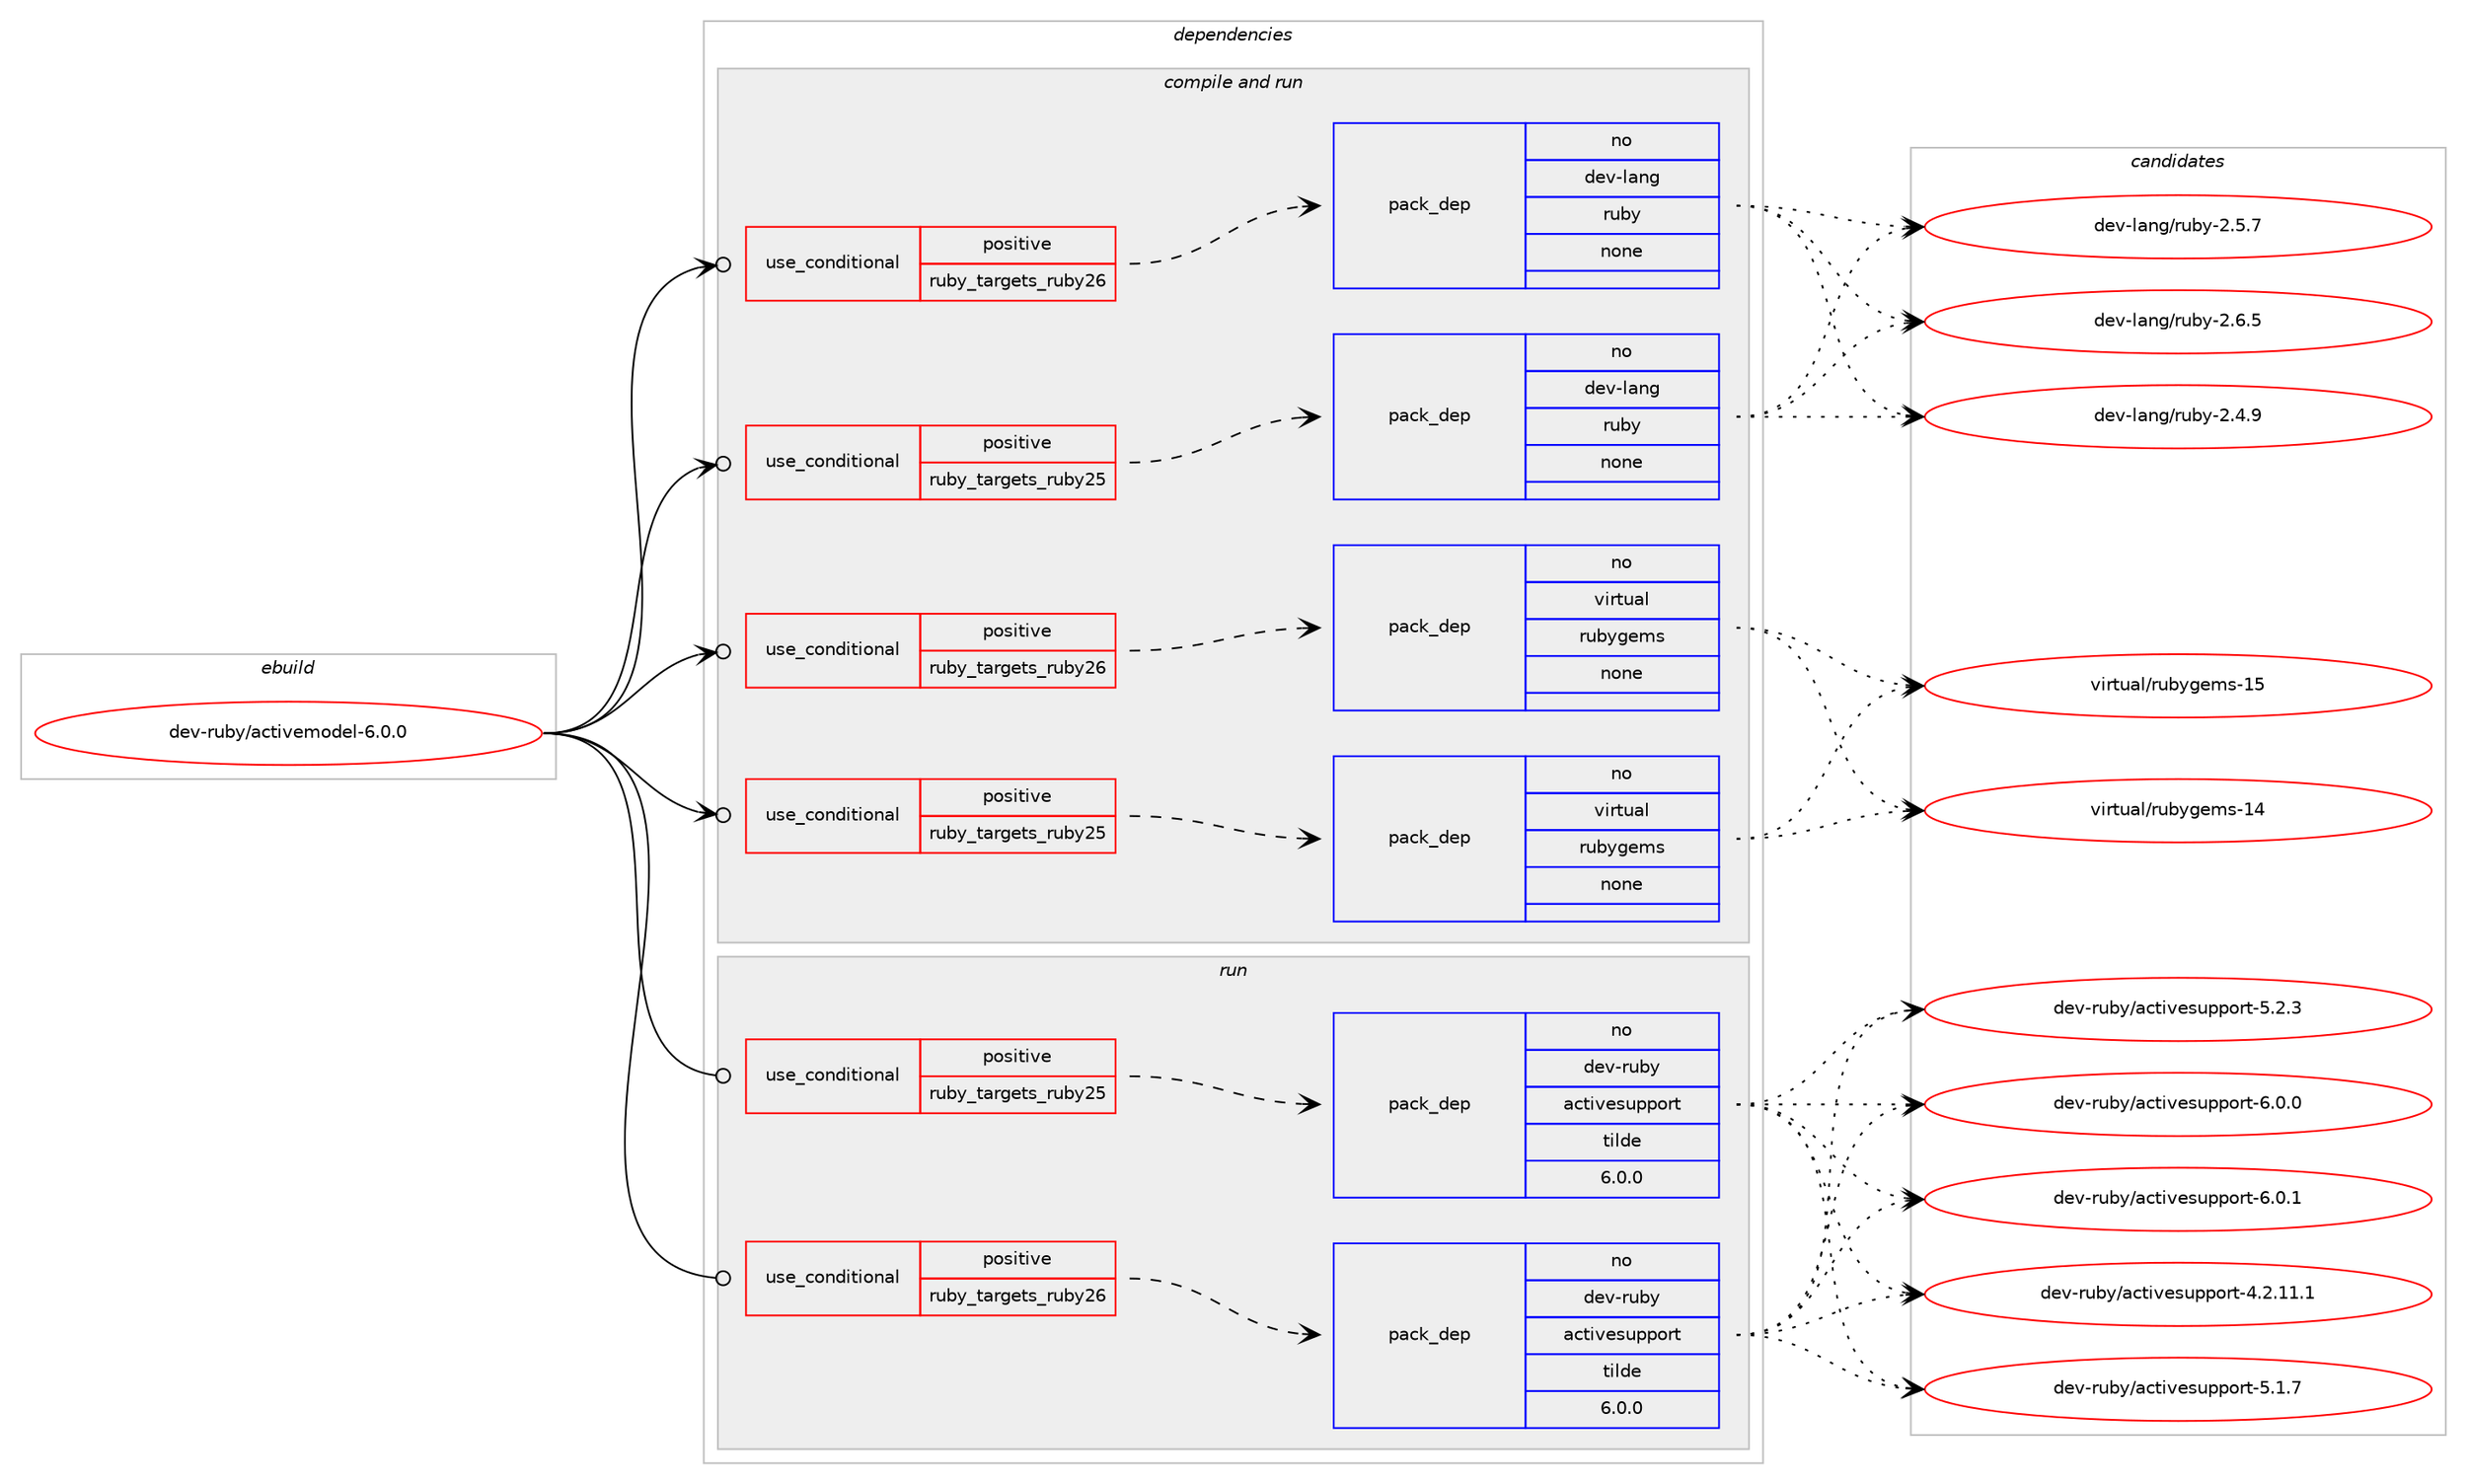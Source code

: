 digraph prolog {

# *************
# Graph options
# *************

newrank=true;
concentrate=true;
compound=true;
graph [rankdir=LR,fontname=Helvetica,fontsize=10,ranksep=1.5];#, ranksep=2.5, nodesep=0.2];
edge  [arrowhead=vee];
node  [fontname=Helvetica,fontsize=10];

# **********
# The ebuild
# **********

subgraph cluster_leftcol {
color=gray;
rank=same;
label=<<i>ebuild</i>>;
id [label="dev-ruby/activemodel-6.0.0", color=red, width=4, href="../dev-ruby/activemodel-6.0.0.svg"];
}

# ****************
# The dependencies
# ****************

subgraph cluster_midcol {
color=gray;
label=<<i>dependencies</i>>;
subgraph cluster_compile {
fillcolor="#eeeeee";
style=filled;
label=<<i>compile</i>>;
}
subgraph cluster_compileandrun {
fillcolor="#eeeeee";
style=filled;
label=<<i>compile and run</i>>;
subgraph cond157257 {
dependency675102 [label=<<TABLE BORDER="0" CELLBORDER="1" CELLSPACING="0" CELLPADDING="4"><TR><TD ROWSPAN="3" CELLPADDING="10">use_conditional</TD></TR><TR><TD>positive</TD></TR><TR><TD>ruby_targets_ruby25</TD></TR></TABLE>>, shape=none, color=red];
subgraph pack505927 {
dependency675103 [label=<<TABLE BORDER="0" CELLBORDER="1" CELLSPACING="0" CELLPADDING="4" WIDTH="220"><TR><TD ROWSPAN="6" CELLPADDING="30">pack_dep</TD></TR><TR><TD WIDTH="110">no</TD></TR><TR><TD>dev-lang</TD></TR><TR><TD>ruby</TD></TR><TR><TD>none</TD></TR><TR><TD></TD></TR></TABLE>>, shape=none, color=blue];
}
dependency675102:e -> dependency675103:w [weight=20,style="dashed",arrowhead="vee"];
}
id:e -> dependency675102:w [weight=20,style="solid",arrowhead="odotvee"];
subgraph cond157258 {
dependency675104 [label=<<TABLE BORDER="0" CELLBORDER="1" CELLSPACING="0" CELLPADDING="4"><TR><TD ROWSPAN="3" CELLPADDING="10">use_conditional</TD></TR><TR><TD>positive</TD></TR><TR><TD>ruby_targets_ruby25</TD></TR></TABLE>>, shape=none, color=red];
subgraph pack505928 {
dependency675105 [label=<<TABLE BORDER="0" CELLBORDER="1" CELLSPACING="0" CELLPADDING="4" WIDTH="220"><TR><TD ROWSPAN="6" CELLPADDING="30">pack_dep</TD></TR><TR><TD WIDTH="110">no</TD></TR><TR><TD>virtual</TD></TR><TR><TD>rubygems</TD></TR><TR><TD>none</TD></TR><TR><TD></TD></TR></TABLE>>, shape=none, color=blue];
}
dependency675104:e -> dependency675105:w [weight=20,style="dashed",arrowhead="vee"];
}
id:e -> dependency675104:w [weight=20,style="solid",arrowhead="odotvee"];
subgraph cond157259 {
dependency675106 [label=<<TABLE BORDER="0" CELLBORDER="1" CELLSPACING="0" CELLPADDING="4"><TR><TD ROWSPAN="3" CELLPADDING="10">use_conditional</TD></TR><TR><TD>positive</TD></TR><TR><TD>ruby_targets_ruby26</TD></TR></TABLE>>, shape=none, color=red];
subgraph pack505929 {
dependency675107 [label=<<TABLE BORDER="0" CELLBORDER="1" CELLSPACING="0" CELLPADDING="4" WIDTH="220"><TR><TD ROWSPAN="6" CELLPADDING="30">pack_dep</TD></TR><TR><TD WIDTH="110">no</TD></TR><TR><TD>dev-lang</TD></TR><TR><TD>ruby</TD></TR><TR><TD>none</TD></TR><TR><TD></TD></TR></TABLE>>, shape=none, color=blue];
}
dependency675106:e -> dependency675107:w [weight=20,style="dashed",arrowhead="vee"];
}
id:e -> dependency675106:w [weight=20,style="solid",arrowhead="odotvee"];
subgraph cond157260 {
dependency675108 [label=<<TABLE BORDER="0" CELLBORDER="1" CELLSPACING="0" CELLPADDING="4"><TR><TD ROWSPAN="3" CELLPADDING="10">use_conditional</TD></TR><TR><TD>positive</TD></TR><TR><TD>ruby_targets_ruby26</TD></TR></TABLE>>, shape=none, color=red];
subgraph pack505930 {
dependency675109 [label=<<TABLE BORDER="0" CELLBORDER="1" CELLSPACING="0" CELLPADDING="4" WIDTH="220"><TR><TD ROWSPAN="6" CELLPADDING="30">pack_dep</TD></TR><TR><TD WIDTH="110">no</TD></TR><TR><TD>virtual</TD></TR><TR><TD>rubygems</TD></TR><TR><TD>none</TD></TR><TR><TD></TD></TR></TABLE>>, shape=none, color=blue];
}
dependency675108:e -> dependency675109:w [weight=20,style="dashed",arrowhead="vee"];
}
id:e -> dependency675108:w [weight=20,style="solid",arrowhead="odotvee"];
}
subgraph cluster_run {
fillcolor="#eeeeee";
style=filled;
label=<<i>run</i>>;
subgraph cond157261 {
dependency675110 [label=<<TABLE BORDER="0" CELLBORDER="1" CELLSPACING="0" CELLPADDING="4"><TR><TD ROWSPAN="3" CELLPADDING="10">use_conditional</TD></TR><TR><TD>positive</TD></TR><TR><TD>ruby_targets_ruby25</TD></TR></TABLE>>, shape=none, color=red];
subgraph pack505931 {
dependency675111 [label=<<TABLE BORDER="0" CELLBORDER="1" CELLSPACING="0" CELLPADDING="4" WIDTH="220"><TR><TD ROWSPAN="6" CELLPADDING="30">pack_dep</TD></TR><TR><TD WIDTH="110">no</TD></TR><TR><TD>dev-ruby</TD></TR><TR><TD>activesupport</TD></TR><TR><TD>tilde</TD></TR><TR><TD>6.0.0</TD></TR></TABLE>>, shape=none, color=blue];
}
dependency675110:e -> dependency675111:w [weight=20,style="dashed",arrowhead="vee"];
}
id:e -> dependency675110:w [weight=20,style="solid",arrowhead="odot"];
subgraph cond157262 {
dependency675112 [label=<<TABLE BORDER="0" CELLBORDER="1" CELLSPACING="0" CELLPADDING="4"><TR><TD ROWSPAN="3" CELLPADDING="10">use_conditional</TD></TR><TR><TD>positive</TD></TR><TR><TD>ruby_targets_ruby26</TD></TR></TABLE>>, shape=none, color=red];
subgraph pack505932 {
dependency675113 [label=<<TABLE BORDER="0" CELLBORDER="1" CELLSPACING="0" CELLPADDING="4" WIDTH="220"><TR><TD ROWSPAN="6" CELLPADDING="30">pack_dep</TD></TR><TR><TD WIDTH="110">no</TD></TR><TR><TD>dev-ruby</TD></TR><TR><TD>activesupport</TD></TR><TR><TD>tilde</TD></TR><TR><TD>6.0.0</TD></TR></TABLE>>, shape=none, color=blue];
}
dependency675112:e -> dependency675113:w [weight=20,style="dashed",arrowhead="vee"];
}
id:e -> dependency675112:w [weight=20,style="solid",arrowhead="odot"];
}
}

# **************
# The candidates
# **************

subgraph cluster_choices {
rank=same;
color=gray;
label=<<i>candidates</i>>;

subgraph choice505927 {
color=black;
nodesep=1;
choice10010111845108971101034711411798121455046524657 [label="dev-lang/ruby-2.4.9", color=red, width=4,href="../dev-lang/ruby-2.4.9.svg"];
choice10010111845108971101034711411798121455046534655 [label="dev-lang/ruby-2.5.7", color=red, width=4,href="../dev-lang/ruby-2.5.7.svg"];
choice10010111845108971101034711411798121455046544653 [label="dev-lang/ruby-2.6.5", color=red, width=4,href="../dev-lang/ruby-2.6.5.svg"];
dependency675103:e -> choice10010111845108971101034711411798121455046524657:w [style=dotted,weight="100"];
dependency675103:e -> choice10010111845108971101034711411798121455046534655:w [style=dotted,weight="100"];
dependency675103:e -> choice10010111845108971101034711411798121455046544653:w [style=dotted,weight="100"];
}
subgraph choice505928 {
color=black;
nodesep=1;
choice118105114116117971084711411798121103101109115454952 [label="virtual/rubygems-14", color=red, width=4,href="../virtual/rubygems-14.svg"];
choice118105114116117971084711411798121103101109115454953 [label="virtual/rubygems-15", color=red, width=4,href="../virtual/rubygems-15.svg"];
dependency675105:e -> choice118105114116117971084711411798121103101109115454952:w [style=dotted,weight="100"];
dependency675105:e -> choice118105114116117971084711411798121103101109115454953:w [style=dotted,weight="100"];
}
subgraph choice505929 {
color=black;
nodesep=1;
choice10010111845108971101034711411798121455046524657 [label="dev-lang/ruby-2.4.9", color=red, width=4,href="../dev-lang/ruby-2.4.9.svg"];
choice10010111845108971101034711411798121455046534655 [label="dev-lang/ruby-2.5.7", color=red, width=4,href="../dev-lang/ruby-2.5.7.svg"];
choice10010111845108971101034711411798121455046544653 [label="dev-lang/ruby-2.6.5", color=red, width=4,href="../dev-lang/ruby-2.6.5.svg"];
dependency675107:e -> choice10010111845108971101034711411798121455046524657:w [style=dotted,weight="100"];
dependency675107:e -> choice10010111845108971101034711411798121455046534655:w [style=dotted,weight="100"];
dependency675107:e -> choice10010111845108971101034711411798121455046544653:w [style=dotted,weight="100"];
}
subgraph choice505930 {
color=black;
nodesep=1;
choice118105114116117971084711411798121103101109115454952 [label="virtual/rubygems-14", color=red, width=4,href="../virtual/rubygems-14.svg"];
choice118105114116117971084711411798121103101109115454953 [label="virtual/rubygems-15", color=red, width=4,href="../virtual/rubygems-15.svg"];
dependency675109:e -> choice118105114116117971084711411798121103101109115454952:w [style=dotted,weight="100"];
dependency675109:e -> choice118105114116117971084711411798121103101109115454953:w [style=dotted,weight="100"];
}
subgraph choice505931 {
color=black;
nodesep=1;
choice1001011184511411798121479799116105118101115117112112111114116455246504649494649 [label="dev-ruby/activesupport-4.2.11.1", color=red, width=4,href="../dev-ruby/activesupport-4.2.11.1.svg"];
choice1001011184511411798121479799116105118101115117112112111114116455346494655 [label="dev-ruby/activesupport-5.1.7", color=red, width=4,href="../dev-ruby/activesupport-5.1.7.svg"];
choice1001011184511411798121479799116105118101115117112112111114116455346504651 [label="dev-ruby/activesupport-5.2.3", color=red, width=4,href="../dev-ruby/activesupport-5.2.3.svg"];
choice1001011184511411798121479799116105118101115117112112111114116455446484648 [label="dev-ruby/activesupport-6.0.0", color=red, width=4,href="../dev-ruby/activesupport-6.0.0.svg"];
choice1001011184511411798121479799116105118101115117112112111114116455446484649 [label="dev-ruby/activesupport-6.0.1", color=red, width=4,href="../dev-ruby/activesupport-6.0.1.svg"];
dependency675111:e -> choice1001011184511411798121479799116105118101115117112112111114116455246504649494649:w [style=dotted,weight="100"];
dependency675111:e -> choice1001011184511411798121479799116105118101115117112112111114116455346494655:w [style=dotted,weight="100"];
dependency675111:e -> choice1001011184511411798121479799116105118101115117112112111114116455346504651:w [style=dotted,weight="100"];
dependency675111:e -> choice1001011184511411798121479799116105118101115117112112111114116455446484648:w [style=dotted,weight="100"];
dependency675111:e -> choice1001011184511411798121479799116105118101115117112112111114116455446484649:w [style=dotted,weight="100"];
}
subgraph choice505932 {
color=black;
nodesep=1;
choice1001011184511411798121479799116105118101115117112112111114116455246504649494649 [label="dev-ruby/activesupport-4.2.11.1", color=red, width=4,href="../dev-ruby/activesupport-4.2.11.1.svg"];
choice1001011184511411798121479799116105118101115117112112111114116455346494655 [label="dev-ruby/activesupport-5.1.7", color=red, width=4,href="../dev-ruby/activesupport-5.1.7.svg"];
choice1001011184511411798121479799116105118101115117112112111114116455346504651 [label="dev-ruby/activesupport-5.2.3", color=red, width=4,href="../dev-ruby/activesupport-5.2.3.svg"];
choice1001011184511411798121479799116105118101115117112112111114116455446484648 [label="dev-ruby/activesupport-6.0.0", color=red, width=4,href="../dev-ruby/activesupport-6.0.0.svg"];
choice1001011184511411798121479799116105118101115117112112111114116455446484649 [label="dev-ruby/activesupport-6.0.1", color=red, width=4,href="../dev-ruby/activesupport-6.0.1.svg"];
dependency675113:e -> choice1001011184511411798121479799116105118101115117112112111114116455246504649494649:w [style=dotted,weight="100"];
dependency675113:e -> choice1001011184511411798121479799116105118101115117112112111114116455346494655:w [style=dotted,weight="100"];
dependency675113:e -> choice1001011184511411798121479799116105118101115117112112111114116455346504651:w [style=dotted,weight="100"];
dependency675113:e -> choice1001011184511411798121479799116105118101115117112112111114116455446484648:w [style=dotted,weight="100"];
dependency675113:e -> choice1001011184511411798121479799116105118101115117112112111114116455446484649:w [style=dotted,weight="100"];
}
}

}
